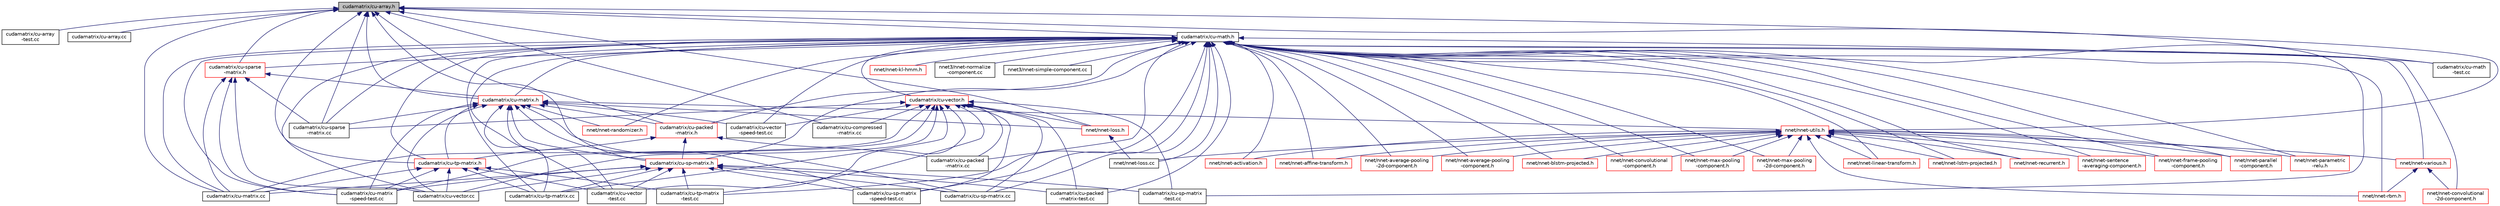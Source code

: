 digraph "cudamatrix/cu-array.h"
{
  edge [fontname="Helvetica",fontsize="10",labelfontname="Helvetica",labelfontsize="10"];
  node [fontname="Helvetica",fontsize="10",shape=record];
  Node32 [label="cudamatrix/cu-array.h",height=0.2,width=0.4,color="black", fillcolor="grey75", style="filled", fontcolor="black"];
  Node32 -> Node33 [dir="back",color="midnightblue",fontsize="10",style="solid",fontname="Helvetica"];
  Node33 [label="cudamatrix/cu-array\l-test.cc",height=0.2,width=0.4,color="black", fillcolor="white", style="filled",URL="$cu-array-test_8cc.html"];
  Node32 -> Node34 [dir="back",color="midnightblue",fontsize="10",style="solid",fontname="Helvetica"];
  Node34 [label="cudamatrix/cu-array.cc",height=0.2,width=0.4,color="black", fillcolor="white", style="filled",URL="$cu-array_8cc.html"];
  Node32 -> Node35 [dir="back",color="midnightblue",fontsize="10",style="solid",fontname="Helvetica"];
  Node35 [label="cudamatrix/cu-math.h",height=0.2,width=0.4,color="black", fillcolor="white", style="filled",URL="$cu-math_8h.html"];
  Node35 -> Node36 [dir="back",color="midnightblue",fontsize="10",style="solid",fontname="Helvetica"];
  Node36 [label="cudamatrix/cu-vector.h",height=0.2,width=0.4,color="red", fillcolor="white", style="filled",URL="$cu-vector_8h.html"];
  Node36 -> Node307 [dir="back",color="midnightblue",fontsize="10",style="solid",fontname="Helvetica"];
  Node307 [label="cudamatrix/cu-compressed\l-matrix.cc",height=0.2,width=0.4,color="black", fillcolor="white", style="filled",URL="$cu-compressed-matrix_8cc.html"];
  Node36 -> Node293 [dir="back",color="midnightblue",fontsize="10",style="solid",fontname="Helvetica"];
  Node293 [label="cudamatrix/cu-matrix\l-speed-test.cc",height=0.2,width=0.4,color="black", fillcolor="white", style="filled",URL="$cu-matrix-speed-test_8cc.html"];
  Node36 -> Node294 [dir="back",color="midnightblue",fontsize="10",style="solid",fontname="Helvetica"];
  Node294 [label="cudamatrix/cu-matrix.cc",height=0.2,width=0.4,color="black", fillcolor="white", style="filled",URL="$cu-matrix_8cc.html"];
  Node36 -> Node295 [dir="back",color="midnightblue",fontsize="10",style="solid",fontname="Helvetica"];
  Node295 [label="cudamatrix/cu-packed\l-matrix-test.cc",height=0.2,width=0.4,color="black", fillcolor="white", style="filled",URL="$cu-packed-matrix-test_8cc.html"];
  Node36 -> Node305 [dir="back",color="midnightblue",fontsize="10",style="solid",fontname="Helvetica"];
  Node305 [label="cudamatrix/cu-packed\l-matrix.cc",height=0.2,width=0.4,color="black", fillcolor="white", style="filled",URL="$cu-packed-matrix_8cc.html"];
  Node36 -> Node296 [dir="back",color="midnightblue",fontsize="10",style="solid",fontname="Helvetica"];
  Node296 [label="cudamatrix/cu-sp-matrix\l-speed-test.cc",height=0.2,width=0.4,color="black", fillcolor="white", style="filled",URL="$cu-sp-matrix-speed-test_8cc.html"];
  Node36 -> Node297 [dir="back",color="midnightblue",fontsize="10",style="solid",fontname="Helvetica"];
  Node297 [label="cudamatrix/cu-sp-matrix\l-test.cc",height=0.2,width=0.4,color="black", fillcolor="white", style="filled",URL="$cu-sp-matrix-test_8cc.html"];
  Node36 -> Node298 [dir="back",color="midnightblue",fontsize="10",style="solid",fontname="Helvetica"];
  Node298 [label="cudamatrix/cu-sp-matrix.cc",height=0.2,width=0.4,color="black", fillcolor="white", style="filled",URL="$cu-sp-matrix_8cc.html"];
  Node36 -> Node312 [dir="back",color="midnightblue",fontsize="10",style="solid",fontname="Helvetica"];
  Node312 [label="cudamatrix/cu-sparse\l-matrix.cc",height=0.2,width=0.4,color="black", fillcolor="white", style="filled",URL="$cu-sparse-matrix_8cc.html"];
  Node36 -> Node300 [dir="back",color="midnightblue",fontsize="10",style="solid",fontname="Helvetica"];
  Node300 [label="cudamatrix/cu-tp-matrix\l-test.cc",height=0.2,width=0.4,color="black", fillcolor="white", style="filled",URL="$cu-tp-matrix-test_8cc.html"];
  Node36 -> Node301 [dir="back",color="midnightblue",fontsize="10",style="solid",fontname="Helvetica"];
  Node301 [label="cudamatrix/cu-tp-matrix.cc",height=0.2,width=0.4,color="black", fillcolor="white", style="filled",URL="$cu-tp-matrix_8cc.html"];
  Node36 -> Node313 [dir="back",color="midnightblue",fontsize="10",style="solid",fontname="Helvetica"];
  Node313 [label="cudamatrix/cu-vector\l-speed-test.cc",height=0.2,width=0.4,color="black", fillcolor="white", style="filled",URL="$cu-vector-speed-test_8cc.html"];
  Node36 -> Node302 [dir="back",color="midnightblue",fontsize="10",style="solid",fontname="Helvetica"];
  Node302 [label="cudamatrix/cu-vector\l-test.cc",height=0.2,width=0.4,color="black", fillcolor="white", style="filled",URL="$cu-vector-test_8cc.html"];
  Node36 -> Node303 [dir="back",color="midnightblue",fontsize="10",style="solid",fontname="Helvetica"];
  Node303 [label="cudamatrix/cu-vector.cc",height=0.2,width=0.4,color="black", fillcolor="white", style="filled",URL="$cu-vector_8cc.html"];
  Node36 -> Node363 [dir="back",color="midnightblue",fontsize="10",style="solid",fontname="Helvetica"];
  Node363 [label="nnet/nnet-loss.h",height=0.2,width=0.4,color="red", fillcolor="white", style="filled",URL="$nnet-loss_8h.html"];
  Node363 -> Node361 [dir="back",color="midnightblue",fontsize="10",style="solid",fontname="Helvetica"];
  Node361 [label="nnet/nnet-loss.cc",height=0.2,width=0.4,color="black", fillcolor="white", style="filled",URL="$nnet-loss_8cc.html"];
  Node35 -> Node290 [dir="back",color="midnightblue",fontsize="10",style="solid",fontname="Helvetica"];
  Node290 [label="cudamatrix/cu-matrix.h",height=0.2,width=0.4,color="red", fillcolor="white", style="filled",URL="$cu-matrix_8h.html"];
  Node290 -> Node291 [dir="back",color="midnightblue",fontsize="10",style="solid",fontname="Helvetica"];
  Node291 [label="cudamatrix/cu-packed\l-matrix.h",height=0.2,width=0.4,color="red", fillcolor="white", style="filled",URL="$cu-packed-matrix_8h.html"];
  Node291 -> Node292 [dir="back",color="midnightblue",fontsize="10",style="solid",fontname="Helvetica"];
  Node292 [label="cudamatrix/cu-sp-matrix.h",height=0.2,width=0.4,color="red", fillcolor="white", style="filled",URL="$cu-sp-matrix_8h.html"];
  Node292 -> Node293 [dir="back",color="midnightblue",fontsize="10",style="solid",fontname="Helvetica"];
  Node292 -> Node294 [dir="back",color="midnightblue",fontsize="10",style="solid",fontname="Helvetica"];
  Node292 -> Node295 [dir="back",color="midnightblue",fontsize="10",style="solid",fontname="Helvetica"];
  Node292 -> Node296 [dir="back",color="midnightblue",fontsize="10",style="solid",fontname="Helvetica"];
  Node292 -> Node297 [dir="back",color="midnightblue",fontsize="10",style="solid",fontname="Helvetica"];
  Node292 -> Node298 [dir="back",color="midnightblue",fontsize="10",style="solid",fontname="Helvetica"];
  Node292 -> Node300 [dir="back",color="midnightblue",fontsize="10",style="solid",fontname="Helvetica"];
  Node292 -> Node301 [dir="back",color="midnightblue",fontsize="10",style="solid",fontname="Helvetica"];
  Node292 -> Node302 [dir="back",color="midnightblue",fontsize="10",style="solid",fontname="Helvetica"];
  Node292 -> Node303 [dir="back",color="midnightblue",fontsize="10",style="solid",fontname="Helvetica"];
  Node291 -> Node304 [dir="back",color="midnightblue",fontsize="10",style="solid",fontname="Helvetica"];
  Node304 [label="cudamatrix/cu-tp-matrix.h",height=0.2,width=0.4,color="red", fillcolor="white", style="filled",URL="$cu-tp-matrix_8h.html"];
  Node304 -> Node293 [dir="back",color="midnightblue",fontsize="10",style="solid",fontname="Helvetica"];
  Node304 -> Node294 [dir="back",color="midnightblue",fontsize="10",style="solid",fontname="Helvetica"];
  Node304 -> Node300 [dir="back",color="midnightblue",fontsize="10",style="solid",fontname="Helvetica"];
  Node304 -> Node301 [dir="back",color="midnightblue",fontsize="10",style="solid",fontname="Helvetica"];
  Node304 -> Node302 [dir="back",color="midnightblue",fontsize="10",style="solid",fontname="Helvetica"];
  Node304 -> Node303 [dir="back",color="midnightblue",fontsize="10",style="solid",fontname="Helvetica"];
  Node291 -> Node305 [dir="back",color="midnightblue",fontsize="10",style="solid",fontname="Helvetica"];
  Node290 -> Node292 [dir="back",color="midnightblue",fontsize="10",style="solid",fontname="Helvetica"];
  Node290 -> Node304 [dir="back",color="midnightblue",fontsize="10",style="solid",fontname="Helvetica"];
  Node290 -> Node293 [dir="back",color="midnightblue",fontsize="10",style="solid",fontname="Helvetica"];
  Node290 -> Node296 [dir="back",color="midnightblue",fontsize="10",style="solid",fontname="Helvetica"];
  Node290 -> Node298 [dir="back",color="midnightblue",fontsize="10",style="solid",fontname="Helvetica"];
  Node290 -> Node312 [dir="back",color="midnightblue",fontsize="10",style="solid",fontname="Helvetica"];
  Node290 -> Node301 [dir="back",color="midnightblue",fontsize="10",style="solid",fontname="Helvetica"];
  Node290 -> Node313 [dir="back",color="midnightblue",fontsize="10",style="solid",fontname="Helvetica"];
  Node290 -> Node302 [dir="back",color="midnightblue",fontsize="10",style="solid",fontname="Helvetica"];
  Node290 -> Node303 [dir="back",color="midnightblue",fontsize="10",style="solid",fontname="Helvetica"];
  Node290 -> Node360 [dir="back",color="midnightblue",fontsize="10",style="solid",fontname="Helvetica"];
  Node360 [label="nnet/nnet-utils.h",height=0.2,width=0.4,color="red", fillcolor="white", style="filled",URL="$nnet-utils_8h.html"];
  Node360 -> Node315 [dir="back",color="midnightblue",fontsize="10",style="solid",fontname="Helvetica"];
  Node315 [label="nnet/nnet-activation.h",height=0.2,width=0.4,color="red", fillcolor="white", style="filled",URL="$nnet-activation_8h.html"];
  Node360 -> Node321 [dir="back",color="midnightblue",fontsize="10",style="solid",fontname="Helvetica"];
  Node321 [label="nnet/nnet-affine-transform.h",height=0.2,width=0.4,color="red", fillcolor="white", style="filled",URL="$nnet-affine-transform_8h.html"];
  Node360 -> Node323 [dir="back",color="midnightblue",fontsize="10",style="solid",fontname="Helvetica"];
  Node323 [label="nnet/nnet-average-pooling\l-2d-component.h",height=0.2,width=0.4,color="red", fillcolor="white", style="filled",URL="$nnet-average-pooling-2d-component_8h.html"];
  Node360 -> Node325 [dir="back",color="midnightblue",fontsize="10",style="solid",fontname="Helvetica"];
  Node325 [label="nnet/nnet-average-pooling\l-component.h",height=0.2,width=0.4,color="red", fillcolor="white", style="filled",URL="$nnet-average-pooling-component_8h.html"];
  Node360 -> Node326 [dir="back",color="midnightblue",fontsize="10",style="solid",fontname="Helvetica"];
  Node326 [label="nnet/nnet-blstm-projected.h",height=0.2,width=0.4,color="red", fillcolor="white", style="filled",URL="$nnet-blstm-projected_8h.html"];
  Node360 -> Node347 [dir="back",color="midnightblue",fontsize="10",style="solid",fontname="Helvetica"];
  Node347 [label="nnet/nnet-convolutional\l-component.h",height=0.2,width=0.4,color="red", fillcolor="white", style="filled",URL="$nnet-convolutional-component_8h.html"];
  Node360 -> Node349 [dir="back",color="midnightblue",fontsize="10",style="solid",fontname="Helvetica"];
  Node349 [label="nnet/nnet-various.h",height=0.2,width=0.4,color="red", fillcolor="white", style="filled",URL="$nnet-various_8h.html"];
  Node349 -> Node348 [dir="back",color="midnightblue",fontsize="10",style="solid",fontname="Helvetica"];
  Node348 [label="nnet/nnet-convolutional\l-2d-component.h",height=0.2,width=0.4,color="red", fillcolor="white", style="filled",URL="$nnet-convolutional-2d-component_8h.html"];
  Node349 -> Node328 [dir="back",color="midnightblue",fontsize="10",style="solid",fontname="Helvetica"];
  Node328 [label="nnet/nnet-rbm.h",height=0.2,width=0.4,color="red", fillcolor="white", style="filled",URL="$nnet-rbm_8h.html"];
  Node360 -> Node350 [dir="back",color="midnightblue",fontsize="10",style="solid",fontname="Helvetica"];
  Node350 [label="nnet/nnet-max-pooling\l-component.h",height=0.2,width=0.4,color="red", fillcolor="white", style="filled",URL="$nnet-max-pooling-component_8h.html"];
  Node360 -> Node351 [dir="back",color="midnightblue",fontsize="10",style="solid",fontname="Helvetica"];
  Node351 [label="nnet/nnet-max-pooling\l-2d-component.h",height=0.2,width=0.4,color="red", fillcolor="white", style="filled",URL="$nnet-max-pooling-2d-component_8h.html"];
  Node360 -> Node353 [dir="back",color="midnightblue",fontsize="10",style="solid",fontname="Helvetica"];
  Node353 [label="nnet/nnet-linear-transform.h",height=0.2,width=0.4,color="red", fillcolor="white", style="filled",URL="$nnet-linear-transform_8h.html"];
  Node360 -> Node328 [dir="back",color="midnightblue",fontsize="10",style="solid",fontname="Helvetica"];
  Node360 -> Node354 [dir="back",color="midnightblue",fontsize="10",style="solid",fontname="Helvetica"];
  Node354 [label="nnet/nnet-lstm-projected.h",height=0.2,width=0.4,color="red", fillcolor="white", style="filled",URL="$nnet-lstm-projected_8h.html"];
  Node360 -> Node355 [dir="back",color="midnightblue",fontsize="10",style="solid",fontname="Helvetica"];
  Node355 [label="nnet/nnet-recurrent.h",height=0.2,width=0.4,color="red", fillcolor="white", style="filled",URL="$nnet-recurrent_8h.html"];
  Node360 -> Node356 [dir="back",color="midnightblue",fontsize="10",style="solid",fontname="Helvetica"];
  Node356 [label="nnet/nnet-sentence\l-averaging-component.h",height=0.2,width=0.4,color="red", fillcolor="white", style="filled",URL="$nnet-sentence-averaging-component_8h.html"];
  Node360 -> Node357 [dir="back",color="midnightblue",fontsize="10",style="solid",fontname="Helvetica"];
  Node357 [label="nnet/nnet-frame-pooling\l-component.h",height=0.2,width=0.4,color="red", fillcolor="white", style="filled",URL="$nnet-frame-pooling-component_8h.html"];
  Node360 -> Node358 [dir="back",color="midnightblue",fontsize="10",style="solid",fontname="Helvetica"];
  Node358 [label="nnet/nnet-parallel\l-component.h",height=0.2,width=0.4,color="red", fillcolor="white", style="filled",URL="$nnet-parallel-component_8h.html"];
  Node360 -> Node359 [dir="back",color="midnightblue",fontsize="10",style="solid",fontname="Helvetica"];
  Node359 [label="nnet/nnet-parametric\l-relu.h",height=0.2,width=0.4,color="red", fillcolor="white", style="filled",URL="$nnet-parametric-relu_8h.html"];
  Node360 -> Node361 [dir="back",color="midnightblue",fontsize="10",style="solid",fontname="Helvetica"];
  Node290 -> Node363 [dir="back",color="midnightblue",fontsize="10",style="solid",fontname="Helvetica"];
  Node290 -> Node366 [dir="back",color="midnightblue",fontsize="10",style="solid",fontname="Helvetica"];
  Node366 [label="nnet/nnet-randomizer.h",height=0.2,width=0.4,color="red", fillcolor="white", style="filled",URL="$nnet-randomizer_8h.html"];
  Node35 -> Node371 [dir="back",color="midnightblue",fontsize="10",style="solid",fontname="Helvetica"];
  Node371 [label="cudamatrix/cu-sparse\l-matrix.h",height=0.2,width=0.4,color="red", fillcolor="white", style="filled",URL="$cu-sparse-matrix_8h.html"];
  Node371 -> Node290 [dir="back",color="midnightblue",fontsize="10",style="solid",fontname="Helvetica"];
  Node371 -> Node293 [dir="back",color="midnightblue",fontsize="10",style="solid",fontname="Helvetica"];
  Node371 -> Node294 [dir="back",color="midnightblue",fontsize="10",style="solid",fontname="Helvetica"];
  Node371 -> Node312 [dir="back",color="midnightblue",fontsize="10",style="solid",fontname="Helvetica"];
  Node371 -> Node303 [dir="back",color="midnightblue",fontsize="10",style="solid",fontname="Helvetica"];
  Node35 -> Node292 [dir="back",color="midnightblue",fontsize="10",style="solid",fontname="Helvetica"];
  Node35 -> Node291 [dir="back",color="midnightblue",fontsize="10",style="solid",fontname="Helvetica"];
  Node35 -> Node304 [dir="back",color="midnightblue",fontsize="10",style="solid",fontname="Helvetica"];
  Node35 -> Node40 [dir="back",color="midnightblue",fontsize="10",style="solid",fontname="Helvetica"];
  Node40 [label="cudamatrix/cu-math\l-test.cc",height=0.2,width=0.4,color="black", fillcolor="white", style="filled",URL="$cu-math-test_8cc.html"];
  Node35 -> Node293 [dir="back",color="midnightblue",fontsize="10",style="solid",fontname="Helvetica"];
  Node35 -> Node294 [dir="back",color="midnightblue",fontsize="10",style="solid",fontname="Helvetica"];
  Node35 -> Node295 [dir="back",color="midnightblue",fontsize="10",style="solid",fontname="Helvetica"];
  Node35 -> Node305 [dir="back",color="midnightblue",fontsize="10",style="solid",fontname="Helvetica"];
  Node35 -> Node296 [dir="back",color="midnightblue",fontsize="10",style="solid",fontname="Helvetica"];
  Node35 -> Node297 [dir="back",color="midnightblue",fontsize="10",style="solid",fontname="Helvetica"];
  Node35 -> Node298 [dir="back",color="midnightblue",fontsize="10",style="solid",fontname="Helvetica"];
  Node35 -> Node312 [dir="back",color="midnightblue",fontsize="10",style="solid",fontname="Helvetica"];
  Node35 -> Node300 [dir="back",color="midnightblue",fontsize="10",style="solid",fontname="Helvetica"];
  Node35 -> Node301 [dir="back",color="midnightblue",fontsize="10",style="solid",fontname="Helvetica"];
  Node35 -> Node313 [dir="back",color="midnightblue",fontsize="10",style="solid",fontname="Helvetica"];
  Node35 -> Node302 [dir="back",color="midnightblue",fontsize="10",style="solid",fontname="Helvetica"];
  Node35 -> Node303 [dir="back",color="midnightblue",fontsize="10",style="solid",fontname="Helvetica"];
  Node35 -> Node315 [dir="back",color="midnightblue",fontsize="10",style="solid",fontname="Helvetica"];
  Node35 -> Node321 [dir="back",color="midnightblue",fontsize="10",style="solid",fontname="Helvetica"];
  Node35 -> Node323 [dir="back",color="midnightblue",fontsize="10",style="solid",fontname="Helvetica"];
  Node35 -> Node325 [dir="back",color="midnightblue",fontsize="10",style="solid",fontname="Helvetica"];
  Node35 -> Node326 [dir="back",color="midnightblue",fontsize="10",style="solid",fontname="Helvetica"];
  Node35 -> Node347 [dir="back",color="midnightblue",fontsize="10",style="solid",fontname="Helvetica"];
  Node35 -> Node349 [dir="back",color="midnightblue",fontsize="10",style="solid",fontname="Helvetica"];
  Node35 -> Node348 [dir="back",color="midnightblue",fontsize="10",style="solid",fontname="Helvetica"];
  Node35 -> Node350 [dir="back",color="midnightblue",fontsize="10",style="solid",fontname="Helvetica"];
  Node35 -> Node351 [dir="back",color="midnightblue",fontsize="10",style="solid",fontname="Helvetica"];
  Node35 -> Node352 [dir="back",color="midnightblue",fontsize="10",style="solid",fontname="Helvetica"];
  Node352 [label="nnet/nnet-kl-hmm.h",height=0.2,width=0.4,color="red", fillcolor="white", style="filled",URL="$nnet-kl-hmm_8h.html"];
  Node35 -> Node353 [dir="back",color="midnightblue",fontsize="10",style="solid",fontname="Helvetica"];
  Node35 -> Node328 [dir="back",color="midnightblue",fontsize="10",style="solid",fontname="Helvetica"];
  Node35 -> Node354 [dir="back",color="midnightblue",fontsize="10",style="solid",fontname="Helvetica"];
  Node35 -> Node355 [dir="back",color="midnightblue",fontsize="10",style="solid",fontname="Helvetica"];
  Node35 -> Node356 [dir="back",color="midnightblue",fontsize="10",style="solid",fontname="Helvetica"];
  Node35 -> Node357 [dir="back",color="midnightblue",fontsize="10",style="solid",fontname="Helvetica"];
  Node35 -> Node358 [dir="back",color="midnightblue",fontsize="10",style="solid",fontname="Helvetica"];
  Node35 -> Node359 [dir="back",color="midnightblue",fontsize="10",style="solid",fontname="Helvetica"];
  Node35 -> Node361 [dir="back",color="midnightblue",fontsize="10",style="solid",fontname="Helvetica"];
  Node35 -> Node366 [dir="back",color="midnightblue",fontsize="10",style="solid",fontname="Helvetica"];
  Node35 -> Node164 [dir="back",color="midnightblue",fontsize="10",style="solid",fontname="Helvetica"];
  Node164 [label="nnet3/nnet-normalize\l-component.cc",height=0.2,width=0.4,color="black", fillcolor="white", style="filled",URL="$nnet-normalize-component_8cc.html"];
  Node35 -> Node162 [dir="back",color="midnightblue",fontsize="10",style="solid",fontname="Helvetica"];
  Node162 [label="nnet3/nnet-simple-component.cc",height=0.2,width=0.4,color="black", fillcolor="white", style="filled",URL="$nnet-simple-component_8cc.html"];
  Node32 -> Node290 [dir="back",color="midnightblue",fontsize="10",style="solid",fontname="Helvetica"];
  Node32 -> Node371 [dir="back",color="midnightblue",fontsize="10",style="solid",fontname="Helvetica"];
  Node32 -> Node292 [dir="back",color="midnightblue",fontsize="10",style="solid",fontname="Helvetica"];
  Node32 -> Node291 [dir="back",color="midnightblue",fontsize="10",style="solid",fontname="Helvetica"];
  Node32 -> Node304 [dir="back",color="midnightblue",fontsize="10",style="solid",fontname="Helvetica"];
  Node32 -> Node307 [dir="back",color="midnightblue",fontsize="10",style="solid",fontname="Helvetica"];
  Node32 -> Node40 [dir="back",color="midnightblue",fontsize="10",style="solid",fontname="Helvetica"];
  Node32 -> Node294 [dir="back",color="midnightblue",fontsize="10",style="solid",fontname="Helvetica"];
  Node32 -> Node312 [dir="back",color="midnightblue",fontsize="10",style="solid",fontname="Helvetica"];
  Node32 -> Node360 [dir="back",color="midnightblue",fontsize="10",style="solid",fontname="Helvetica"];
  Node32 -> Node363 [dir="back",color="midnightblue",fontsize="10",style="solid",fontname="Helvetica"];
}
